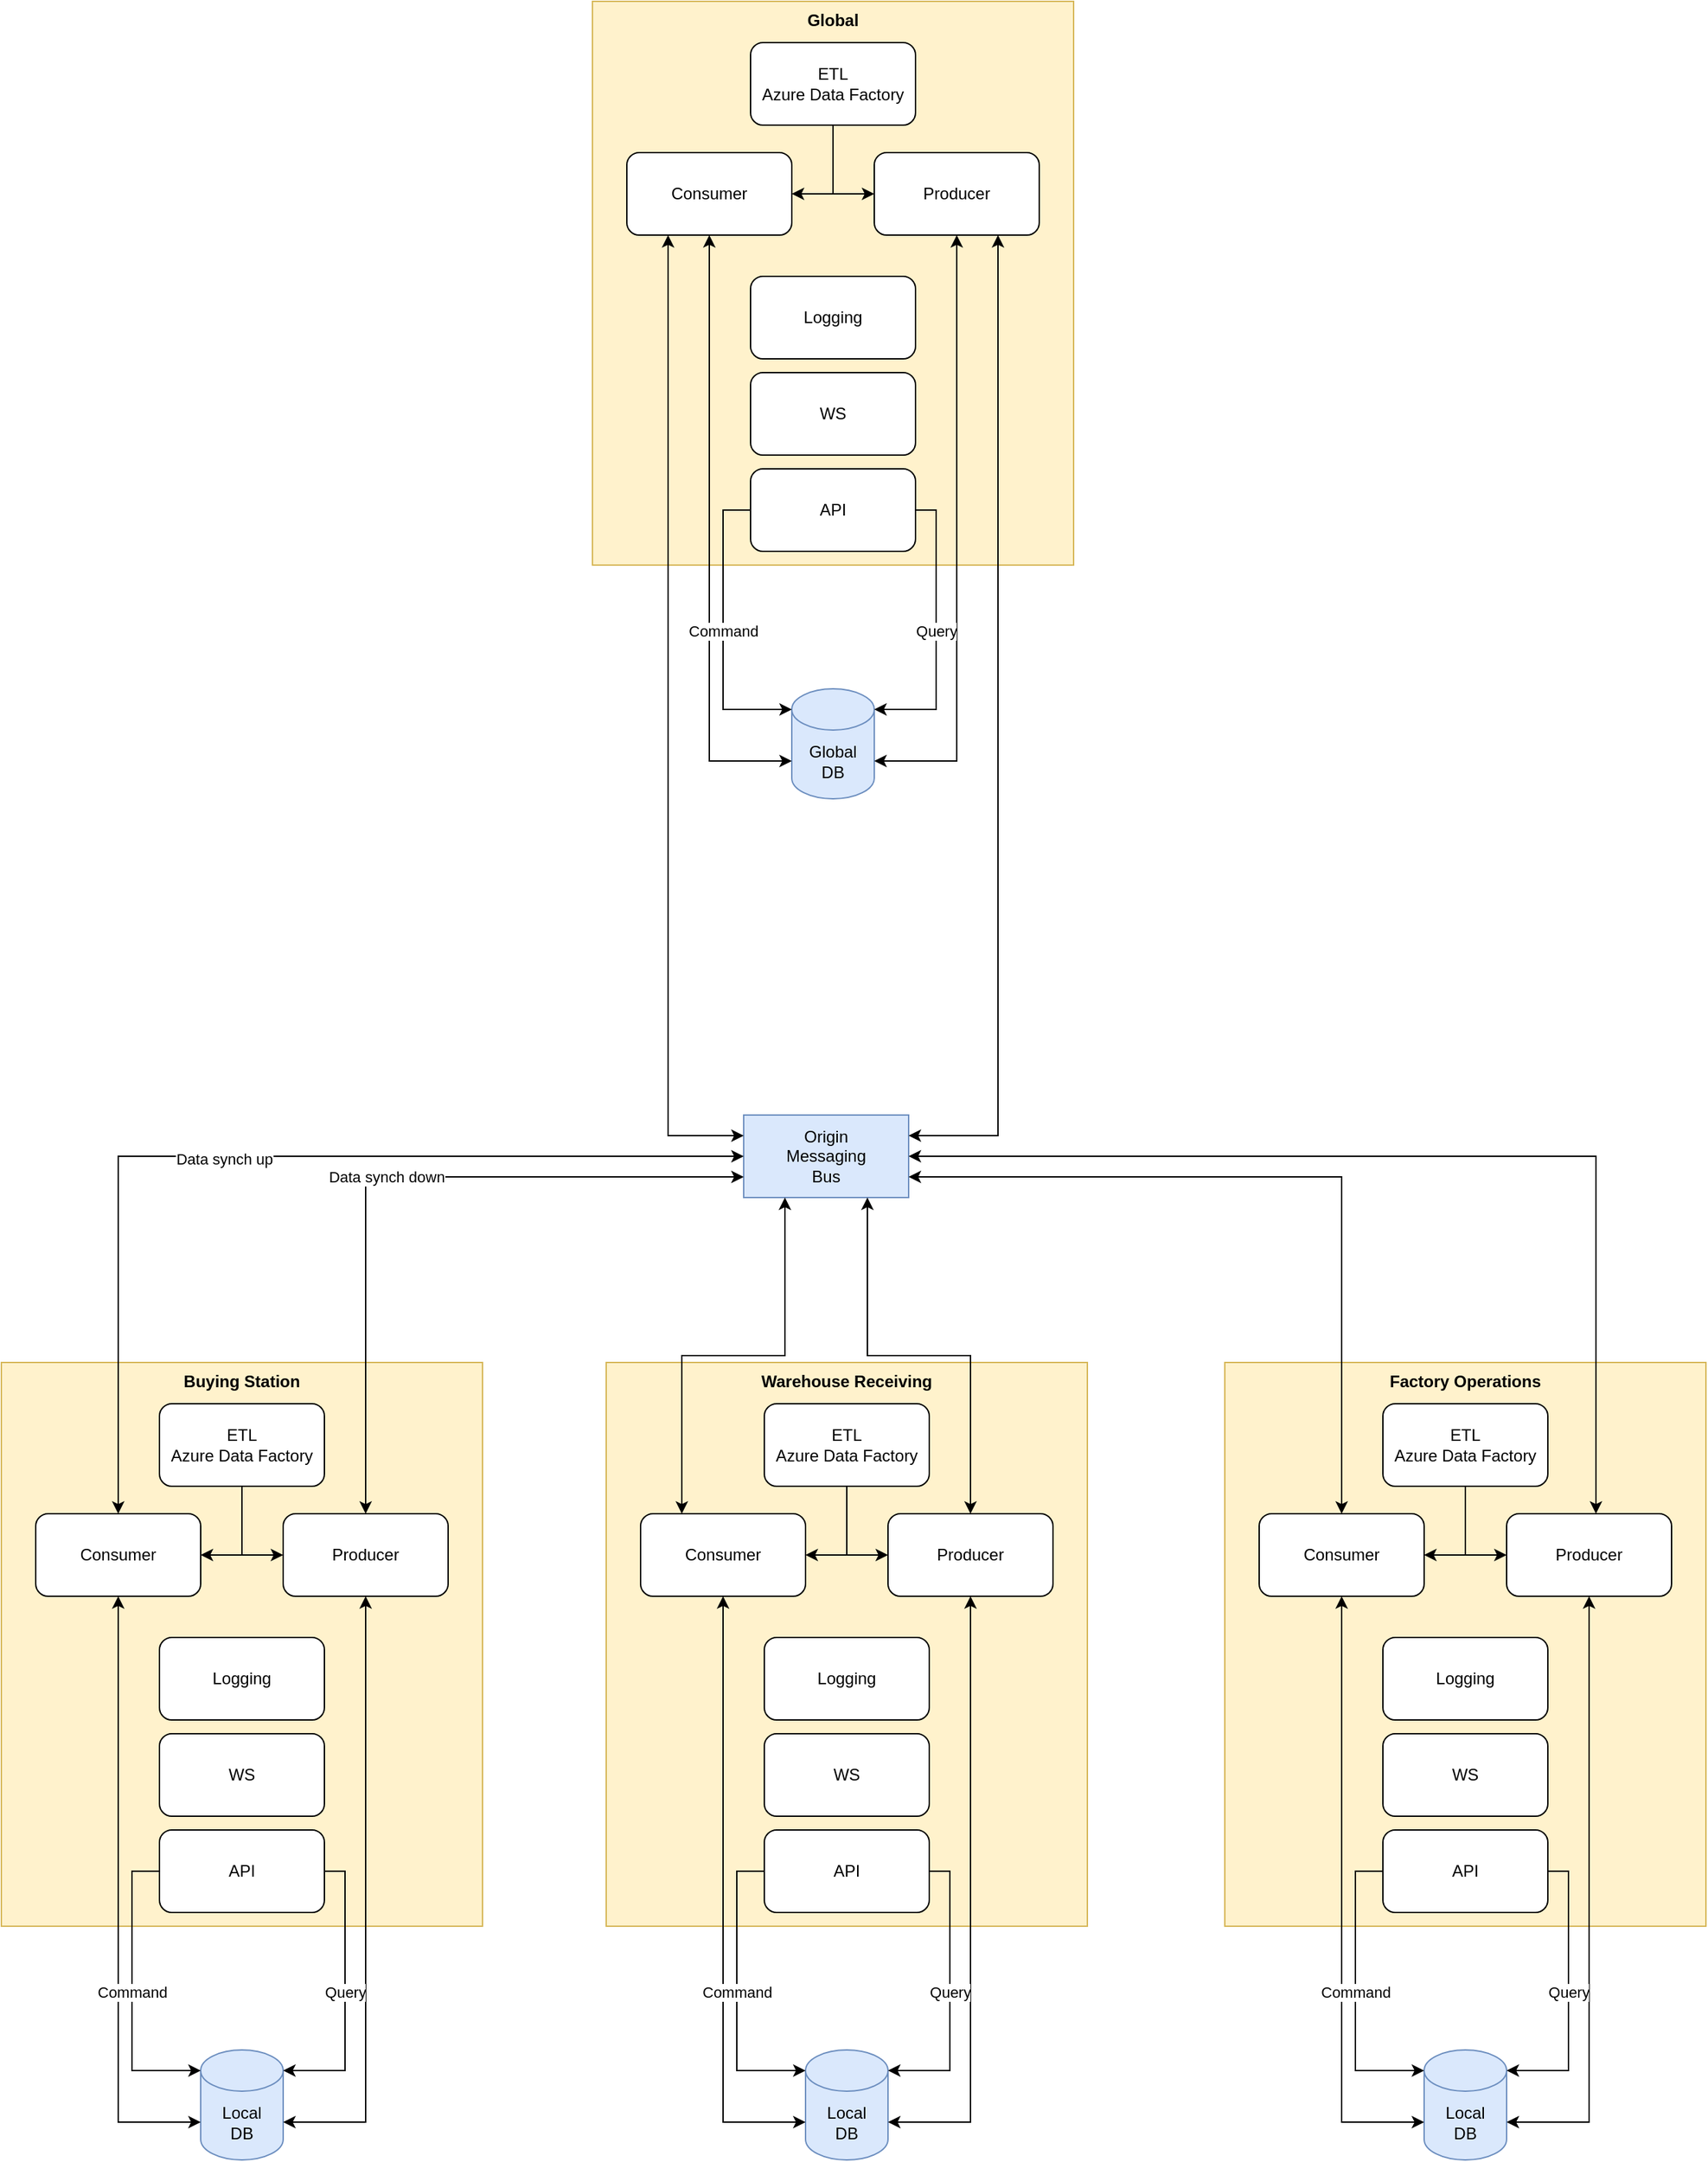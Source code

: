 <mxfile version="16.6.3" type="github"><diagram id="6thAdPjS7A8F6nOXeu-O" name="Page-1"><mxGraphModel dx="2272" dy="1951" grid="1" gridSize="10" guides="1" tooltips="1" connect="1" arrows="1" fold="1" page="1" pageScale="1" pageWidth="850" pageHeight="1100" math="0" shadow="0"><root><mxCell id="0"/><mxCell id="1" parent="0"/><mxCell id="3HXj9T3aMn66V00mDMrL-8" value="Origin&lt;br&gt;Messaging&lt;br&gt;Bus" style="rounded=0;whiteSpace=wrap;html=1;fillColor=#dae8fc;strokeColor=#6c8ebf;" vertex="1" parent="1"><mxGeometry x="480" y="160" width="120" height="60" as="geometry"/></mxCell><mxCell id="3HXj9T3aMn66V00mDMrL-52" value="" style="group" vertex="1" connectable="0" parent="1"><mxGeometry x="-60" y="340" width="350" height="580" as="geometry"/></mxCell><mxCell id="3HXj9T3aMn66V00mDMrL-3" value="Buying Station" style="rounded=0;whiteSpace=wrap;html=1;fillColor=#fff2cc;strokeColor=#d6b656;verticalAlign=top;fontStyle=1" vertex="1" parent="3HXj9T3aMn66V00mDMrL-52"><mxGeometry width="350" height="410" as="geometry"/></mxCell><mxCell id="3HXj9T3aMn66V00mDMrL-13" value="Local&lt;br&gt;DB" style="shape=cylinder3;whiteSpace=wrap;html=1;boundedLbl=1;backgroundOutline=1;size=15;fillColor=#dae8fc;strokeColor=#6c8ebf;" vertex="1" parent="3HXj9T3aMn66V00mDMrL-52"><mxGeometry x="145" y="500" width="60" height="80" as="geometry"/></mxCell><mxCell id="3HXj9T3aMn66V00mDMrL-32" value="ETL&lt;br&gt;Azure Data Factory" style="rounded=1;whiteSpace=wrap;html=1;" vertex="1" parent="3HXj9T3aMn66V00mDMrL-52"><mxGeometry x="115" y="30" width="120" height="60" as="geometry"/></mxCell><mxCell id="3HXj9T3aMn66V00mDMrL-42" style="edgeStyle=orthogonalEdgeStyle;rounded=0;orthogonalLoop=1;jettySize=auto;html=1;entryX=1;entryY=0;entryDx=0;entryDy=52.5;entryPerimeter=0;startArrow=classic;startFill=1;exitX=0.5;exitY=1;exitDx=0;exitDy=0;" edge="1" parent="3HXj9T3aMn66V00mDMrL-52" source="3HXj9T3aMn66V00mDMrL-36" target="3HXj9T3aMn66V00mDMrL-13"><mxGeometry relative="1" as="geometry"/></mxCell><mxCell id="3HXj9T3aMn66V00mDMrL-36" value="Producer" style="rounded=1;whiteSpace=wrap;html=1;" vertex="1" parent="3HXj9T3aMn66V00mDMrL-52"><mxGeometry x="205" y="110" width="120" height="60" as="geometry"/></mxCell><mxCell id="3HXj9T3aMn66V00mDMrL-51" style="edgeStyle=orthogonalEdgeStyle;rounded=0;orthogonalLoop=1;jettySize=auto;html=1;entryX=0;entryY=0.5;entryDx=0;entryDy=0;startArrow=none;startFill=0;" edge="1" parent="3HXj9T3aMn66V00mDMrL-52" source="3HXj9T3aMn66V00mDMrL-32" target="3HXj9T3aMn66V00mDMrL-36"><mxGeometry relative="1" as="geometry"/></mxCell><mxCell id="3HXj9T3aMn66V00mDMrL-41" style="edgeStyle=orthogonalEdgeStyle;rounded=0;orthogonalLoop=1;jettySize=auto;html=1;entryX=0;entryY=0;entryDx=0;entryDy=52.5;entryPerimeter=0;startArrow=classic;startFill=1;exitX=0.5;exitY=1;exitDx=0;exitDy=0;" edge="1" parent="3HXj9T3aMn66V00mDMrL-52" source="3HXj9T3aMn66V00mDMrL-37" target="3HXj9T3aMn66V00mDMrL-13"><mxGeometry relative="1" as="geometry"/></mxCell><mxCell id="3HXj9T3aMn66V00mDMrL-37" value="Consumer" style="rounded=1;whiteSpace=wrap;html=1;" vertex="1" parent="3HXj9T3aMn66V00mDMrL-52"><mxGeometry x="25" y="110" width="120" height="60" as="geometry"/></mxCell><mxCell id="3HXj9T3aMn66V00mDMrL-49" style="edgeStyle=orthogonalEdgeStyle;rounded=0;orthogonalLoop=1;jettySize=auto;html=1;entryX=1;entryY=0.5;entryDx=0;entryDy=0;startArrow=none;startFill=0;" edge="1" parent="3HXj9T3aMn66V00mDMrL-52" source="3HXj9T3aMn66V00mDMrL-32" target="3HXj9T3aMn66V00mDMrL-37"><mxGeometry relative="1" as="geometry"/></mxCell><mxCell id="3HXj9T3aMn66V00mDMrL-45" value="Command" style="edgeStyle=orthogonalEdgeStyle;rounded=0;orthogonalLoop=1;jettySize=auto;html=1;startArrow=none;startFill=0;exitX=0;exitY=0.5;exitDx=0;exitDy=0;entryX=0;entryY=0;entryDx=0;entryDy=15;entryPerimeter=0;" edge="1" parent="3HXj9T3aMn66V00mDMrL-52" source="3HXj9T3aMn66V00mDMrL-38" target="3HXj9T3aMn66V00mDMrL-13"><mxGeometry relative="1" as="geometry"/></mxCell><mxCell id="3HXj9T3aMn66V00mDMrL-47" value="Query" style="edgeStyle=orthogonalEdgeStyle;rounded=0;orthogonalLoop=1;jettySize=auto;html=1;entryX=1;entryY=0;entryDx=0;entryDy=15;entryPerimeter=0;startArrow=none;startFill=0;exitX=1;exitY=0.5;exitDx=0;exitDy=0;" edge="1" parent="3HXj9T3aMn66V00mDMrL-52" source="3HXj9T3aMn66V00mDMrL-38" target="3HXj9T3aMn66V00mDMrL-13"><mxGeometry relative="1" as="geometry"><Array as="points"><mxPoint x="250" y="370"/><mxPoint x="250" y="515"/></Array></mxGeometry></mxCell><mxCell id="3HXj9T3aMn66V00mDMrL-38" value="API" style="rounded=1;whiteSpace=wrap;html=1;" vertex="1" parent="3HXj9T3aMn66V00mDMrL-52"><mxGeometry x="115" y="340" width="120" height="60" as="geometry"/></mxCell><mxCell id="3HXj9T3aMn66V00mDMrL-39" value="WS" style="rounded=1;whiteSpace=wrap;html=1;" vertex="1" parent="3HXj9T3aMn66V00mDMrL-52"><mxGeometry x="115" y="270" width="120" height="60" as="geometry"/></mxCell><mxCell id="3HXj9T3aMn66V00mDMrL-40" value="Logging" style="rounded=1;whiteSpace=wrap;html=1;" vertex="1" parent="3HXj9T3aMn66V00mDMrL-52"><mxGeometry x="115" y="200" width="120" height="60" as="geometry"/></mxCell><mxCell id="3HXj9T3aMn66V00mDMrL-53" value="" style="group" vertex="1" connectable="0" parent="1"><mxGeometry x="380" y="340" width="350" height="580" as="geometry"/></mxCell><mxCell id="3HXj9T3aMn66V00mDMrL-54" value="Warehouse Receiving" style="rounded=0;whiteSpace=wrap;html=1;fillColor=#fff2cc;strokeColor=#d6b656;verticalAlign=top;fontStyle=1" vertex="1" parent="3HXj9T3aMn66V00mDMrL-53"><mxGeometry width="350" height="410" as="geometry"/></mxCell><mxCell id="3HXj9T3aMn66V00mDMrL-55" value="Local&lt;br&gt;DB" style="shape=cylinder3;whiteSpace=wrap;html=1;boundedLbl=1;backgroundOutline=1;size=15;fillColor=#dae8fc;strokeColor=#6c8ebf;" vertex="1" parent="3HXj9T3aMn66V00mDMrL-53"><mxGeometry x="145" y="500" width="60" height="80" as="geometry"/></mxCell><mxCell id="3HXj9T3aMn66V00mDMrL-56" value="ETL&lt;br&gt;Azure Data Factory" style="rounded=1;whiteSpace=wrap;html=1;" vertex="1" parent="3HXj9T3aMn66V00mDMrL-53"><mxGeometry x="115" y="30" width="120" height="60" as="geometry"/></mxCell><mxCell id="3HXj9T3aMn66V00mDMrL-57" style="edgeStyle=orthogonalEdgeStyle;rounded=0;orthogonalLoop=1;jettySize=auto;html=1;entryX=1;entryY=0;entryDx=0;entryDy=52.5;entryPerimeter=0;startArrow=classic;startFill=1;exitX=0.5;exitY=1;exitDx=0;exitDy=0;" edge="1" parent="3HXj9T3aMn66V00mDMrL-53" source="3HXj9T3aMn66V00mDMrL-58" target="3HXj9T3aMn66V00mDMrL-55"><mxGeometry relative="1" as="geometry"/></mxCell><mxCell id="3HXj9T3aMn66V00mDMrL-58" value="Producer" style="rounded=1;whiteSpace=wrap;html=1;" vertex="1" parent="3HXj9T3aMn66V00mDMrL-53"><mxGeometry x="205" y="110" width="120" height="60" as="geometry"/></mxCell><mxCell id="3HXj9T3aMn66V00mDMrL-59" style="edgeStyle=orthogonalEdgeStyle;rounded=0;orthogonalLoop=1;jettySize=auto;html=1;entryX=0;entryY=0.5;entryDx=0;entryDy=0;startArrow=none;startFill=0;" edge="1" parent="3HXj9T3aMn66V00mDMrL-53" source="3HXj9T3aMn66V00mDMrL-56" target="3HXj9T3aMn66V00mDMrL-58"><mxGeometry relative="1" as="geometry"/></mxCell><mxCell id="3HXj9T3aMn66V00mDMrL-60" style="edgeStyle=orthogonalEdgeStyle;rounded=0;orthogonalLoop=1;jettySize=auto;html=1;entryX=0;entryY=0;entryDx=0;entryDy=52.5;entryPerimeter=0;startArrow=classic;startFill=1;exitX=0.5;exitY=1;exitDx=0;exitDy=0;" edge="1" parent="3HXj9T3aMn66V00mDMrL-53" source="3HXj9T3aMn66V00mDMrL-61" target="3HXj9T3aMn66V00mDMrL-55"><mxGeometry relative="1" as="geometry"/></mxCell><mxCell id="3HXj9T3aMn66V00mDMrL-61" value="Consumer" style="rounded=1;whiteSpace=wrap;html=1;" vertex="1" parent="3HXj9T3aMn66V00mDMrL-53"><mxGeometry x="25" y="110" width="120" height="60" as="geometry"/></mxCell><mxCell id="3HXj9T3aMn66V00mDMrL-62" style="edgeStyle=orthogonalEdgeStyle;rounded=0;orthogonalLoop=1;jettySize=auto;html=1;entryX=1;entryY=0.5;entryDx=0;entryDy=0;startArrow=none;startFill=0;" edge="1" parent="3HXj9T3aMn66V00mDMrL-53" source="3HXj9T3aMn66V00mDMrL-56" target="3HXj9T3aMn66V00mDMrL-61"><mxGeometry relative="1" as="geometry"/></mxCell><mxCell id="3HXj9T3aMn66V00mDMrL-63" value="Command" style="edgeStyle=orthogonalEdgeStyle;rounded=0;orthogonalLoop=1;jettySize=auto;html=1;startArrow=none;startFill=0;exitX=0;exitY=0.5;exitDx=0;exitDy=0;entryX=0;entryY=0;entryDx=0;entryDy=15;entryPerimeter=0;" edge="1" parent="3HXj9T3aMn66V00mDMrL-53" source="3HXj9T3aMn66V00mDMrL-65" target="3HXj9T3aMn66V00mDMrL-55"><mxGeometry relative="1" as="geometry"/></mxCell><mxCell id="3HXj9T3aMn66V00mDMrL-64" value="Query" style="edgeStyle=orthogonalEdgeStyle;rounded=0;orthogonalLoop=1;jettySize=auto;html=1;entryX=1;entryY=0;entryDx=0;entryDy=15;entryPerimeter=0;startArrow=none;startFill=0;exitX=1;exitY=0.5;exitDx=0;exitDy=0;" edge="1" parent="3HXj9T3aMn66V00mDMrL-53" source="3HXj9T3aMn66V00mDMrL-65" target="3HXj9T3aMn66V00mDMrL-55"><mxGeometry relative="1" as="geometry"><Array as="points"><mxPoint x="250" y="370"/><mxPoint x="250" y="515"/></Array></mxGeometry></mxCell><mxCell id="3HXj9T3aMn66V00mDMrL-65" value="API" style="rounded=1;whiteSpace=wrap;html=1;" vertex="1" parent="3HXj9T3aMn66V00mDMrL-53"><mxGeometry x="115" y="340" width="120" height="60" as="geometry"/></mxCell><mxCell id="3HXj9T3aMn66V00mDMrL-66" value="WS" style="rounded=1;whiteSpace=wrap;html=1;" vertex="1" parent="3HXj9T3aMn66V00mDMrL-53"><mxGeometry x="115" y="270" width="120" height="60" as="geometry"/></mxCell><mxCell id="3HXj9T3aMn66V00mDMrL-67" value="Logging" style="rounded=1;whiteSpace=wrap;html=1;" vertex="1" parent="3HXj9T3aMn66V00mDMrL-53"><mxGeometry x="115" y="200" width="120" height="60" as="geometry"/></mxCell><mxCell id="3HXj9T3aMn66V00mDMrL-69" value="" style="group" vertex="1" connectable="0" parent="1"><mxGeometry x="830" y="340" width="350" height="580" as="geometry"/></mxCell><mxCell id="3HXj9T3aMn66V00mDMrL-70" value="Factory Operations" style="rounded=0;whiteSpace=wrap;html=1;fillColor=#fff2cc;strokeColor=#d6b656;verticalAlign=top;fontStyle=1" vertex="1" parent="3HXj9T3aMn66V00mDMrL-69"><mxGeometry width="350" height="410" as="geometry"/></mxCell><mxCell id="3HXj9T3aMn66V00mDMrL-71" value="Local&lt;br&gt;DB" style="shape=cylinder3;whiteSpace=wrap;html=1;boundedLbl=1;backgroundOutline=1;size=15;fillColor=#dae8fc;strokeColor=#6c8ebf;" vertex="1" parent="3HXj9T3aMn66V00mDMrL-69"><mxGeometry x="145" y="500" width="60" height="80" as="geometry"/></mxCell><mxCell id="3HXj9T3aMn66V00mDMrL-72" value="ETL&lt;br&gt;Azure Data Factory" style="rounded=1;whiteSpace=wrap;html=1;" vertex="1" parent="3HXj9T3aMn66V00mDMrL-69"><mxGeometry x="115" y="30" width="120" height="60" as="geometry"/></mxCell><mxCell id="3HXj9T3aMn66V00mDMrL-73" style="edgeStyle=orthogonalEdgeStyle;rounded=0;orthogonalLoop=1;jettySize=auto;html=1;entryX=1;entryY=0;entryDx=0;entryDy=52.5;entryPerimeter=0;startArrow=classic;startFill=1;exitX=0.5;exitY=1;exitDx=0;exitDy=0;" edge="1" parent="3HXj9T3aMn66V00mDMrL-69" source="3HXj9T3aMn66V00mDMrL-74" target="3HXj9T3aMn66V00mDMrL-71"><mxGeometry relative="1" as="geometry"/></mxCell><mxCell id="3HXj9T3aMn66V00mDMrL-74" value="Producer" style="rounded=1;whiteSpace=wrap;html=1;" vertex="1" parent="3HXj9T3aMn66V00mDMrL-69"><mxGeometry x="205" y="110" width="120" height="60" as="geometry"/></mxCell><mxCell id="3HXj9T3aMn66V00mDMrL-75" style="edgeStyle=orthogonalEdgeStyle;rounded=0;orthogonalLoop=1;jettySize=auto;html=1;entryX=0;entryY=0.5;entryDx=0;entryDy=0;startArrow=none;startFill=0;" edge="1" parent="3HXj9T3aMn66V00mDMrL-69" source="3HXj9T3aMn66V00mDMrL-72" target="3HXj9T3aMn66V00mDMrL-74"><mxGeometry relative="1" as="geometry"/></mxCell><mxCell id="3HXj9T3aMn66V00mDMrL-76" style="edgeStyle=orthogonalEdgeStyle;rounded=0;orthogonalLoop=1;jettySize=auto;html=1;entryX=0;entryY=0;entryDx=0;entryDy=52.5;entryPerimeter=0;startArrow=classic;startFill=1;exitX=0.5;exitY=1;exitDx=0;exitDy=0;" edge="1" parent="3HXj9T3aMn66V00mDMrL-69" source="3HXj9T3aMn66V00mDMrL-77" target="3HXj9T3aMn66V00mDMrL-71"><mxGeometry relative="1" as="geometry"/></mxCell><mxCell id="3HXj9T3aMn66V00mDMrL-77" value="Consumer" style="rounded=1;whiteSpace=wrap;html=1;" vertex="1" parent="3HXj9T3aMn66V00mDMrL-69"><mxGeometry x="25" y="110" width="120" height="60" as="geometry"/></mxCell><mxCell id="3HXj9T3aMn66V00mDMrL-78" style="edgeStyle=orthogonalEdgeStyle;rounded=0;orthogonalLoop=1;jettySize=auto;html=1;entryX=1;entryY=0.5;entryDx=0;entryDy=0;startArrow=none;startFill=0;" edge="1" parent="3HXj9T3aMn66V00mDMrL-69" source="3HXj9T3aMn66V00mDMrL-72" target="3HXj9T3aMn66V00mDMrL-77"><mxGeometry relative="1" as="geometry"/></mxCell><mxCell id="3HXj9T3aMn66V00mDMrL-79" value="Command" style="edgeStyle=orthogonalEdgeStyle;rounded=0;orthogonalLoop=1;jettySize=auto;html=1;startArrow=none;startFill=0;exitX=0;exitY=0.5;exitDx=0;exitDy=0;entryX=0;entryY=0;entryDx=0;entryDy=15;entryPerimeter=0;" edge="1" parent="3HXj9T3aMn66V00mDMrL-69" source="3HXj9T3aMn66V00mDMrL-81" target="3HXj9T3aMn66V00mDMrL-71"><mxGeometry relative="1" as="geometry"/></mxCell><mxCell id="3HXj9T3aMn66V00mDMrL-80" value="Query" style="edgeStyle=orthogonalEdgeStyle;rounded=0;orthogonalLoop=1;jettySize=auto;html=1;entryX=1;entryY=0;entryDx=0;entryDy=15;entryPerimeter=0;startArrow=none;startFill=0;exitX=1;exitY=0.5;exitDx=0;exitDy=0;" edge="1" parent="3HXj9T3aMn66V00mDMrL-69" source="3HXj9T3aMn66V00mDMrL-81" target="3HXj9T3aMn66V00mDMrL-71"><mxGeometry relative="1" as="geometry"><Array as="points"><mxPoint x="250" y="370"/><mxPoint x="250" y="515"/></Array></mxGeometry></mxCell><mxCell id="3HXj9T3aMn66V00mDMrL-81" value="API" style="rounded=1;whiteSpace=wrap;html=1;" vertex="1" parent="3HXj9T3aMn66V00mDMrL-69"><mxGeometry x="115" y="340" width="120" height="60" as="geometry"/></mxCell><mxCell id="3HXj9T3aMn66V00mDMrL-82" value="WS" style="rounded=1;whiteSpace=wrap;html=1;" vertex="1" parent="3HXj9T3aMn66V00mDMrL-69"><mxGeometry x="115" y="270" width="120" height="60" as="geometry"/></mxCell><mxCell id="3HXj9T3aMn66V00mDMrL-83" value="Logging" style="rounded=1;whiteSpace=wrap;html=1;" vertex="1" parent="3HXj9T3aMn66V00mDMrL-69"><mxGeometry x="115" y="200" width="120" height="60" as="geometry"/></mxCell><mxCell id="3HXj9T3aMn66V00mDMrL-44" value="Data synch down" style="edgeStyle=orthogonalEdgeStyle;rounded=0;orthogonalLoop=1;jettySize=auto;html=1;entryX=0;entryY=0.75;entryDx=0;entryDy=0;startArrow=classic;startFill=1;exitX=0.5;exitY=0;exitDx=0;exitDy=0;" edge="1" parent="1" source="3HXj9T3aMn66V00mDMrL-36" target="3HXj9T3aMn66V00mDMrL-8"><mxGeometry relative="1" as="geometry"/></mxCell><mxCell id="3HXj9T3aMn66V00mDMrL-43" style="edgeStyle=orthogonalEdgeStyle;rounded=0;orthogonalLoop=1;jettySize=auto;html=1;entryX=0;entryY=0.5;entryDx=0;entryDy=0;startArrow=classic;startFill=1;exitX=0.5;exitY=0;exitDx=0;exitDy=0;" edge="1" parent="1" source="3HXj9T3aMn66V00mDMrL-37" target="3HXj9T3aMn66V00mDMrL-8"><mxGeometry relative="1" as="geometry"/></mxCell><mxCell id="3HXj9T3aMn66V00mDMrL-48" value="Data synch up" style="edgeLabel;html=1;align=center;verticalAlign=middle;resizable=0;points=[];" vertex="1" connectable="0" parent="3HXj9T3aMn66V00mDMrL-43"><mxGeometry x="-0.055" y="-2" relative="1" as="geometry"><mxPoint x="-1" as="offset"/></mxGeometry></mxCell><mxCell id="3HXj9T3aMn66V00mDMrL-85" style="edgeStyle=orthogonalEdgeStyle;rounded=0;orthogonalLoop=1;jettySize=auto;html=1;entryX=0.25;entryY=0;entryDx=0;entryDy=0;startArrow=classic;startFill=1;exitX=0.25;exitY=1;exitDx=0;exitDy=0;" edge="1" parent="1" source="3HXj9T3aMn66V00mDMrL-8" target="3HXj9T3aMn66V00mDMrL-61"><mxGeometry relative="1" as="geometry"/></mxCell><mxCell id="3HXj9T3aMn66V00mDMrL-86" style="edgeStyle=orthogonalEdgeStyle;rounded=0;orthogonalLoop=1;jettySize=auto;html=1;startArrow=classic;startFill=1;exitX=0.75;exitY=1;exitDx=0;exitDy=0;" edge="1" parent="1" source="3HXj9T3aMn66V00mDMrL-8" target="3HXj9T3aMn66V00mDMrL-58"><mxGeometry relative="1" as="geometry"/></mxCell><mxCell id="3HXj9T3aMn66V00mDMrL-87" style="edgeStyle=orthogonalEdgeStyle;rounded=0;orthogonalLoop=1;jettySize=auto;html=1;entryX=1;entryY=0.75;entryDx=0;entryDy=0;startArrow=classic;startFill=1;exitX=0.5;exitY=0;exitDx=0;exitDy=0;" edge="1" parent="1" source="3HXj9T3aMn66V00mDMrL-77" target="3HXj9T3aMn66V00mDMrL-8"><mxGeometry relative="1" as="geometry"/></mxCell><mxCell id="3HXj9T3aMn66V00mDMrL-88" style="edgeStyle=orthogonalEdgeStyle;rounded=0;orthogonalLoop=1;jettySize=auto;html=1;entryX=1;entryY=0.5;entryDx=0;entryDy=0;startArrow=classic;startFill=1;" edge="1" parent="1" source="3HXj9T3aMn66V00mDMrL-74" target="3HXj9T3aMn66V00mDMrL-8"><mxGeometry relative="1" as="geometry"><Array as="points"><mxPoint x="1100" y="190"/></Array></mxGeometry></mxCell><mxCell id="3HXj9T3aMn66V00mDMrL-89" value="" style="group" vertex="1" connectable="0" parent="1"><mxGeometry x="370" y="-650" width="350" height="580" as="geometry"/></mxCell><mxCell id="3HXj9T3aMn66V00mDMrL-90" value="Global" style="rounded=0;whiteSpace=wrap;html=1;fillColor=#fff2cc;strokeColor=#d6b656;verticalAlign=top;fontStyle=1" vertex="1" parent="3HXj9T3aMn66V00mDMrL-89"><mxGeometry width="350" height="410" as="geometry"/></mxCell><mxCell id="3HXj9T3aMn66V00mDMrL-91" value="Global&lt;br&gt;DB" style="shape=cylinder3;whiteSpace=wrap;html=1;boundedLbl=1;backgroundOutline=1;size=15;fillColor=#dae8fc;strokeColor=#6c8ebf;" vertex="1" parent="3HXj9T3aMn66V00mDMrL-89"><mxGeometry x="145" y="500" width="60" height="80" as="geometry"/></mxCell><mxCell id="3HXj9T3aMn66V00mDMrL-92" value="ETL&lt;br&gt;Azure Data Factory" style="rounded=1;whiteSpace=wrap;html=1;" vertex="1" parent="3HXj9T3aMn66V00mDMrL-89"><mxGeometry x="115" y="30" width="120" height="60" as="geometry"/></mxCell><mxCell id="3HXj9T3aMn66V00mDMrL-93" style="edgeStyle=orthogonalEdgeStyle;rounded=0;orthogonalLoop=1;jettySize=auto;html=1;entryX=1;entryY=0;entryDx=0;entryDy=52.5;entryPerimeter=0;startArrow=classic;startFill=1;exitX=0.5;exitY=1;exitDx=0;exitDy=0;" edge="1" parent="3HXj9T3aMn66V00mDMrL-89" source="3HXj9T3aMn66V00mDMrL-94" target="3HXj9T3aMn66V00mDMrL-91"><mxGeometry relative="1" as="geometry"/></mxCell><mxCell id="3HXj9T3aMn66V00mDMrL-94" value="Producer" style="rounded=1;whiteSpace=wrap;html=1;" vertex="1" parent="3HXj9T3aMn66V00mDMrL-89"><mxGeometry x="205" y="110" width="120" height="60" as="geometry"/></mxCell><mxCell id="3HXj9T3aMn66V00mDMrL-95" style="edgeStyle=orthogonalEdgeStyle;rounded=0;orthogonalLoop=1;jettySize=auto;html=1;entryX=0;entryY=0.5;entryDx=0;entryDy=0;startArrow=none;startFill=0;" edge="1" parent="3HXj9T3aMn66V00mDMrL-89" source="3HXj9T3aMn66V00mDMrL-92" target="3HXj9T3aMn66V00mDMrL-94"><mxGeometry relative="1" as="geometry"/></mxCell><mxCell id="3HXj9T3aMn66V00mDMrL-96" style="edgeStyle=orthogonalEdgeStyle;rounded=0;orthogonalLoop=1;jettySize=auto;html=1;entryX=0;entryY=0;entryDx=0;entryDy=52.5;entryPerimeter=0;startArrow=classic;startFill=1;exitX=0.5;exitY=1;exitDx=0;exitDy=0;" edge="1" parent="3HXj9T3aMn66V00mDMrL-89" source="3HXj9T3aMn66V00mDMrL-97" target="3HXj9T3aMn66V00mDMrL-91"><mxGeometry relative="1" as="geometry"/></mxCell><mxCell id="3HXj9T3aMn66V00mDMrL-97" value="Consumer" style="rounded=1;whiteSpace=wrap;html=1;" vertex="1" parent="3HXj9T3aMn66V00mDMrL-89"><mxGeometry x="25" y="110" width="120" height="60" as="geometry"/></mxCell><mxCell id="3HXj9T3aMn66V00mDMrL-98" style="edgeStyle=orthogonalEdgeStyle;rounded=0;orthogonalLoop=1;jettySize=auto;html=1;entryX=1;entryY=0.5;entryDx=0;entryDy=0;startArrow=none;startFill=0;" edge="1" parent="3HXj9T3aMn66V00mDMrL-89" source="3HXj9T3aMn66V00mDMrL-92" target="3HXj9T3aMn66V00mDMrL-97"><mxGeometry relative="1" as="geometry"/></mxCell><mxCell id="3HXj9T3aMn66V00mDMrL-99" value="Command" style="edgeStyle=orthogonalEdgeStyle;rounded=0;orthogonalLoop=1;jettySize=auto;html=1;startArrow=none;startFill=0;exitX=0;exitY=0.5;exitDx=0;exitDy=0;entryX=0;entryY=0;entryDx=0;entryDy=15;entryPerimeter=0;" edge="1" parent="3HXj9T3aMn66V00mDMrL-89" source="3HXj9T3aMn66V00mDMrL-101" target="3HXj9T3aMn66V00mDMrL-91"><mxGeometry relative="1" as="geometry"/></mxCell><mxCell id="3HXj9T3aMn66V00mDMrL-100" value="Query" style="edgeStyle=orthogonalEdgeStyle;rounded=0;orthogonalLoop=1;jettySize=auto;html=1;entryX=1;entryY=0;entryDx=0;entryDy=15;entryPerimeter=0;startArrow=none;startFill=0;exitX=1;exitY=0.5;exitDx=0;exitDy=0;" edge="1" parent="3HXj9T3aMn66V00mDMrL-89" source="3HXj9T3aMn66V00mDMrL-101" target="3HXj9T3aMn66V00mDMrL-91"><mxGeometry relative="1" as="geometry"><Array as="points"><mxPoint x="250" y="370"/><mxPoint x="250" y="515"/></Array></mxGeometry></mxCell><mxCell id="3HXj9T3aMn66V00mDMrL-101" value="API" style="rounded=1;whiteSpace=wrap;html=1;" vertex="1" parent="3HXj9T3aMn66V00mDMrL-89"><mxGeometry x="115" y="340" width="120" height="60" as="geometry"/></mxCell><mxCell id="3HXj9T3aMn66V00mDMrL-102" value="WS" style="rounded=1;whiteSpace=wrap;html=1;" vertex="1" parent="3HXj9T3aMn66V00mDMrL-89"><mxGeometry x="115" y="270" width="120" height="60" as="geometry"/></mxCell><mxCell id="3HXj9T3aMn66V00mDMrL-103" value="Logging" style="rounded=1;whiteSpace=wrap;html=1;" vertex="1" parent="3HXj9T3aMn66V00mDMrL-89"><mxGeometry x="115" y="200" width="120" height="60" as="geometry"/></mxCell><mxCell id="3HXj9T3aMn66V00mDMrL-104" style="edgeStyle=orthogonalEdgeStyle;rounded=0;orthogonalLoop=1;jettySize=auto;html=1;entryX=0;entryY=0.25;entryDx=0;entryDy=0;startArrow=classic;startFill=1;exitX=0.25;exitY=1;exitDx=0;exitDy=0;" edge="1" parent="1" source="3HXj9T3aMn66V00mDMrL-97" target="3HXj9T3aMn66V00mDMrL-8"><mxGeometry relative="1" as="geometry"/></mxCell><mxCell id="3HXj9T3aMn66V00mDMrL-105" style="edgeStyle=orthogonalEdgeStyle;rounded=0;orthogonalLoop=1;jettySize=auto;html=1;entryX=1;entryY=0.25;entryDx=0;entryDy=0;startArrow=classic;startFill=1;exitX=0.75;exitY=1;exitDx=0;exitDy=0;" edge="1" parent="1" source="3HXj9T3aMn66V00mDMrL-94" target="3HXj9T3aMn66V00mDMrL-8"><mxGeometry relative="1" as="geometry"/></mxCell></root></mxGraphModel></diagram></mxfile>